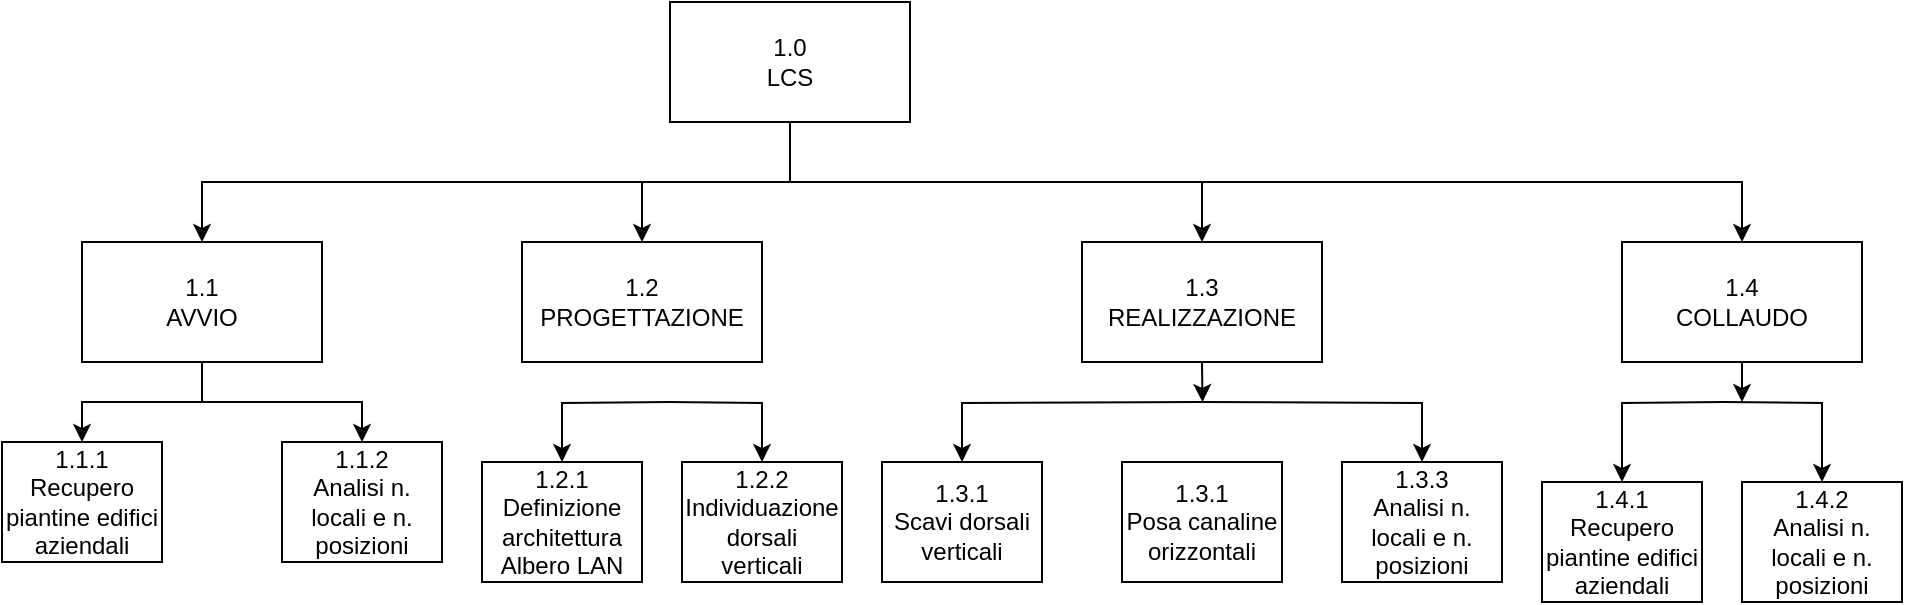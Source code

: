 <mxfile version="21.8.2" type="github">
  <diagram name="Pagina-1" id="GztVaWDNAaDqaFSEAUSH">
    <mxGraphModel dx="1156" dy="663" grid="1" gridSize="10" guides="1" tooltips="1" connect="1" arrows="1" fold="1" page="1" pageScale="1" pageWidth="827" pageHeight="1169" math="0" shadow="0">
      <root>
        <mxCell id="0" />
        <mxCell id="1" parent="0" />
        <mxCell id="zqqAhWZkx17qxiiy5Auw-4" style="edgeStyle=orthogonalEdgeStyle;rounded=0;orthogonalLoop=1;jettySize=auto;html=1;entryX=0.5;entryY=0;entryDx=0;entryDy=0;exitX=0.5;exitY=1;exitDx=0;exitDy=0;" edge="1" parent="1" source="zqqAhWZkx17qxiiy5Auw-1" target="zqqAhWZkx17qxiiy5Auw-2">
          <mxGeometry relative="1" as="geometry">
            <mxPoint x="414" y="110" as="sourcePoint" />
          </mxGeometry>
        </mxCell>
        <mxCell id="zqqAhWZkx17qxiiy5Auw-23" style="edgeStyle=orthogonalEdgeStyle;rounded=0;orthogonalLoop=1;jettySize=auto;html=1;exitX=0.5;exitY=1;exitDx=0;exitDy=0;entryX=0.5;entryY=0;entryDx=0;entryDy=0;" edge="1" parent="1" source="zqqAhWZkx17qxiiy5Auw-1" target="zqqAhWZkx17qxiiy5Auw-22">
          <mxGeometry relative="1" as="geometry">
            <mxPoint x="340" y="150" as="targetPoint" />
          </mxGeometry>
        </mxCell>
        <mxCell id="zqqAhWZkx17qxiiy5Auw-25" style="edgeStyle=orthogonalEdgeStyle;rounded=0;orthogonalLoop=1;jettySize=auto;html=1;exitX=0.5;exitY=1;exitDx=0;exitDy=0;entryX=0.5;entryY=0;entryDx=0;entryDy=0;" edge="1" parent="1" source="zqqAhWZkx17qxiiy5Auw-1" target="zqqAhWZkx17qxiiy5Auw-24">
          <mxGeometry relative="1" as="geometry" />
        </mxCell>
        <mxCell id="zqqAhWZkx17qxiiy5Auw-50" style="edgeStyle=orthogonalEdgeStyle;rounded=0;orthogonalLoop=1;jettySize=auto;html=1;exitX=0.5;exitY=1;exitDx=0;exitDy=0;entryX=0.5;entryY=0;entryDx=0;entryDy=0;" edge="1" parent="1" source="zqqAhWZkx17qxiiy5Auw-1" target="zqqAhWZkx17qxiiy5Auw-26">
          <mxGeometry relative="1" as="geometry" />
        </mxCell>
        <mxCell id="zqqAhWZkx17qxiiy5Auw-1" value="1.0&lt;br&gt;LCS" style="rounded=0;whiteSpace=wrap;html=1;" vertex="1" parent="1">
          <mxGeometry x="354" y="40" width="120" height="60" as="geometry" />
        </mxCell>
        <mxCell id="zqqAhWZkx17qxiiy5Auw-29" style="edgeStyle=orthogonalEdgeStyle;rounded=0;orthogonalLoop=1;jettySize=auto;html=1;exitX=0.5;exitY=1;exitDx=0;exitDy=0;" edge="1" parent="1" source="zqqAhWZkx17qxiiy5Auw-2" target="zqqAhWZkx17qxiiy5Auw-27">
          <mxGeometry relative="1" as="geometry" />
        </mxCell>
        <mxCell id="zqqAhWZkx17qxiiy5Auw-30" style="edgeStyle=orthogonalEdgeStyle;rounded=0;orthogonalLoop=1;jettySize=auto;html=1;exitX=0.5;exitY=1;exitDx=0;exitDy=0;entryX=0.5;entryY=0;entryDx=0;entryDy=0;" edge="1" parent="1" source="zqqAhWZkx17qxiiy5Auw-2" target="zqqAhWZkx17qxiiy5Auw-28">
          <mxGeometry relative="1" as="geometry" />
        </mxCell>
        <mxCell id="zqqAhWZkx17qxiiy5Auw-2" value="1.1&lt;br&gt;AVVIO" style="rounded=0;whiteSpace=wrap;html=1;" vertex="1" parent="1">
          <mxGeometry x="60" y="160" width="120" height="60" as="geometry" />
        </mxCell>
        <mxCell id="zqqAhWZkx17qxiiy5Auw-22" value="1.2&lt;br&gt;PROGETTAZIONE" style="rounded=0;whiteSpace=wrap;html=1;" vertex="1" parent="1">
          <mxGeometry x="280" y="160" width="120" height="60" as="geometry" />
        </mxCell>
        <mxCell id="zqqAhWZkx17qxiiy5Auw-45" style="edgeStyle=orthogonalEdgeStyle;rounded=0;orthogonalLoop=1;jettySize=auto;html=1;exitX=0.5;exitY=1;exitDx=0;exitDy=0;" edge="1" parent="1" source="zqqAhWZkx17qxiiy5Auw-24">
          <mxGeometry relative="1" as="geometry">
            <mxPoint x="620.241" y="240" as="targetPoint" />
          </mxGeometry>
        </mxCell>
        <mxCell id="zqqAhWZkx17qxiiy5Auw-24" value="1.3&lt;br&gt;REALIZZAZIONE" style="rounded=0;whiteSpace=wrap;html=1;" vertex="1" parent="1">
          <mxGeometry x="560" y="160" width="120" height="60" as="geometry" />
        </mxCell>
        <mxCell id="zqqAhWZkx17qxiiy5Auw-48" style="edgeStyle=orthogonalEdgeStyle;rounded=0;orthogonalLoop=1;jettySize=auto;html=1;exitX=0.5;exitY=1;exitDx=0;exitDy=0;" edge="1" parent="1" source="zqqAhWZkx17qxiiy5Auw-26">
          <mxGeometry relative="1" as="geometry">
            <mxPoint x="890" y="240" as="targetPoint" />
          </mxGeometry>
        </mxCell>
        <mxCell id="zqqAhWZkx17qxiiy5Auw-26" value="1.4&lt;br&gt;COLLAUDO" style="rounded=0;whiteSpace=wrap;html=1;" vertex="1" parent="1">
          <mxGeometry x="830" y="160" width="120" height="60" as="geometry" />
        </mxCell>
        <mxCell id="zqqAhWZkx17qxiiy5Auw-27" value="1.1.1&lt;br&gt;Recupero piantine edifici aziendali" style="rounded=0;whiteSpace=wrap;html=1;" vertex="1" parent="1">
          <mxGeometry x="20" y="260" width="80" height="60" as="geometry" />
        </mxCell>
        <mxCell id="zqqAhWZkx17qxiiy5Auw-28" value="1.1.2&lt;br&gt;Analisi n. locali e n. posizioni" style="rounded=0;whiteSpace=wrap;html=1;" vertex="1" parent="1">
          <mxGeometry x="160" y="260" width="80" height="60" as="geometry" />
        </mxCell>
        <mxCell id="zqqAhWZkx17qxiiy5Auw-31" style="edgeStyle=orthogonalEdgeStyle;rounded=0;orthogonalLoop=1;jettySize=auto;html=1;" edge="1" parent="1" target="zqqAhWZkx17qxiiy5Auw-33">
          <mxGeometry relative="1" as="geometry">
            <mxPoint x="354" y="240" as="sourcePoint" />
          </mxGeometry>
        </mxCell>
        <mxCell id="zqqAhWZkx17qxiiy5Auw-32" style="edgeStyle=orthogonalEdgeStyle;rounded=0;orthogonalLoop=1;jettySize=auto;html=1;entryX=0.5;entryY=0;entryDx=0;entryDy=0;" edge="1" parent="1" target="zqqAhWZkx17qxiiy5Auw-34">
          <mxGeometry relative="1" as="geometry">
            <mxPoint x="354" y="240" as="sourcePoint" />
          </mxGeometry>
        </mxCell>
        <mxCell id="zqqAhWZkx17qxiiy5Auw-33" value="1.2.1&lt;br&gt;Definizione architettura Albero LAN" style="rounded=0;whiteSpace=wrap;html=1;" vertex="1" parent="1">
          <mxGeometry x="260" y="270" width="80" height="60" as="geometry" />
        </mxCell>
        <mxCell id="zqqAhWZkx17qxiiy5Auw-34" value="1.2.2&lt;br&gt;Individuazione dorsali verticali" style="rounded=0;whiteSpace=wrap;html=1;" vertex="1" parent="1">
          <mxGeometry x="360" y="270" width="80" height="60" as="geometry" />
        </mxCell>
        <mxCell id="zqqAhWZkx17qxiiy5Auw-35" style="edgeStyle=orthogonalEdgeStyle;rounded=0;orthogonalLoop=1;jettySize=auto;html=1;exitX=0.5;exitY=1;exitDx=0;exitDy=0;" edge="1" parent="1" target="zqqAhWZkx17qxiiy5Auw-37">
          <mxGeometry relative="1" as="geometry">
            <mxPoint x="620" y="240" as="sourcePoint" />
          </mxGeometry>
        </mxCell>
        <mxCell id="zqqAhWZkx17qxiiy5Auw-36" style="edgeStyle=orthogonalEdgeStyle;rounded=0;orthogonalLoop=1;jettySize=auto;html=1;exitX=0.5;exitY=1;exitDx=0;exitDy=0;entryX=0.5;entryY=0;entryDx=0;entryDy=0;" edge="1" parent="1" target="zqqAhWZkx17qxiiy5Auw-38">
          <mxGeometry relative="1" as="geometry">
            <mxPoint x="620" y="240" as="sourcePoint" />
          </mxGeometry>
        </mxCell>
        <mxCell id="zqqAhWZkx17qxiiy5Auw-37" value="1.3.1&lt;br&gt;Scavi dorsali verticali" style="rounded=0;whiteSpace=wrap;html=1;" vertex="1" parent="1">
          <mxGeometry x="460" y="270" width="80" height="60" as="geometry" />
        </mxCell>
        <mxCell id="zqqAhWZkx17qxiiy5Auw-38" value="1.3.3&lt;br&gt;Analisi n. locali e n. posizioni" style="rounded=0;whiteSpace=wrap;html=1;" vertex="1" parent="1">
          <mxGeometry x="690" y="270" width="80" height="60" as="geometry" />
        </mxCell>
        <mxCell id="zqqAhWZkx17qxiiy5Auw-39" style="edgeStyle=orthogonalEdgeStyle;rounded=0;orthogonalLoop=1;jettySize=auto;html=1;exitX=0.5;exitY=1;exitDx=0;exitDy=0;" edge="1" parent="1" target="zqqAhWZkx17qxiiy5Auw-41">
          <mxGeometry relative="1" as="geometry">
            <mxPoint x="880" y="240" as="sourcePoint" />
          </mxGeometry>
        </mxCell>
        <mxCell id="zqqAhWZkx17qxiiy5Auw-40" style="edgeStyle=orthogonalEdgeStyle;rounded=0;orthogonalLoop=1;jettySize=auto;html=1;exitX=0.5;exitY=1;exitDx=0;exitDy=0;entryX=0.5;entryY=0;entryDx=0;entryDy=0;" edge="1" parent="1" target="zqqAhWZkx17qxiiy5Auw-42">
          <mxGeometry relative="1" as="geometry">
            <mxPoint x="880" y="240" as="sourcePoint" />
          </mxGeometry>
        </mxCell>
        <mxCell id="zqqAhWZkx17qxiiy5Auw-41" value="1.4.1&lt;br&gt;Recupero piantine edifici aziendali" style="rounded=0;whiteSpace=wrap;html=1;" vertex="1" parent="1">
          <mxGeometry x="790" y="280" width="80" height="60" as="geometry" />
        </mxCell>
        <mxCell id="zqqAhWZkx17qxiiy5Auw-42" value="1.4.2&lt;br&gt;Analisi n. locali e n. posizioni" style="rounded=0;whiteSpace=wrap;html=1;" vertex="1" parent="1">
          <mxGeometry x="890" y="280" width="80" height="60" as="geometry" />
        </mxCell>
        <mxCell id="zqqAhWZkx17qxiiy5Auw-49" value="1.3.1&lt;br&gt;Posa canaline orizzontali" style="rounded=0;whiteSpace=wrap;html=1;" vertex="1" parent="1">
          <mxGeometry x="580" y="270" width="80" height="60" as="geometry" />
        </mxCell>
      </root>
    </mxGraphModel>
  </diagram>
</mxfile>
